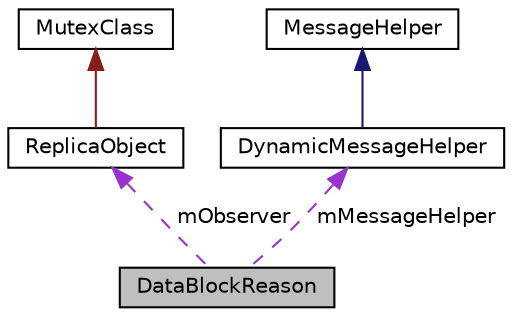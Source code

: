digraph "DataBlockReason"
{
  edge [fontname="Helvetica",fontsize="10",labelfontname="Helvetica",labelfontsize="10"];
  node [fontname="Helvetica",fontsize="10",shape=record];
  Node1 [label="DataBlockReason",height=0.2,width=0.4,color="black", fillcolor="grey75", style="filled" fontcolor="black"];
  Node2 -> Node1 [dir="back",color="darkorchid3",fontsize="10",style="dashed",label=" mObserver" ,fontname="Helvetica"];
  Node2 [label="ReplicaObject",height=0.2,width=0.4,color="black", fillcolor="white", style="filled",URL="$classRNReplicaNet_1_1ReplicaObject.html"];
  Node3 -> Node2 [dir="back",color="firebrick4",fontsize="10",style="solid",fontname="Helvetica"];
  Node3 [label="MutexClass",height=0.2,width=0.4,color="black", fillcolor="white", style="filled",URL="$classRNReplicaNet_1_1MutexClass.html"];
  Node4 -> Node1 [dir="back",color="darkorchid3",fontsize="10",style="dashed",label=" mMessageHelper" ,fontname="Helvetica"];
  Node4 [label="DynamicMessageHelper",height=0.2,width=0.4,color="black", fillcolor="white", style="filled",URL="$classRNReplicaNet_1_1DynamicMessageHelper.html"];
  Node5 -> Node4 [dir="back",color="midnightblue",fontsize="10",style="solid",fontname="Helvetica"];
  Node5 [label="MessageHelper",height=0.2,width=0.4,color="black", fillcolor="white", style="filled",URL="$classRNReplicaNet_1_1MessageHelper.html"];
}

